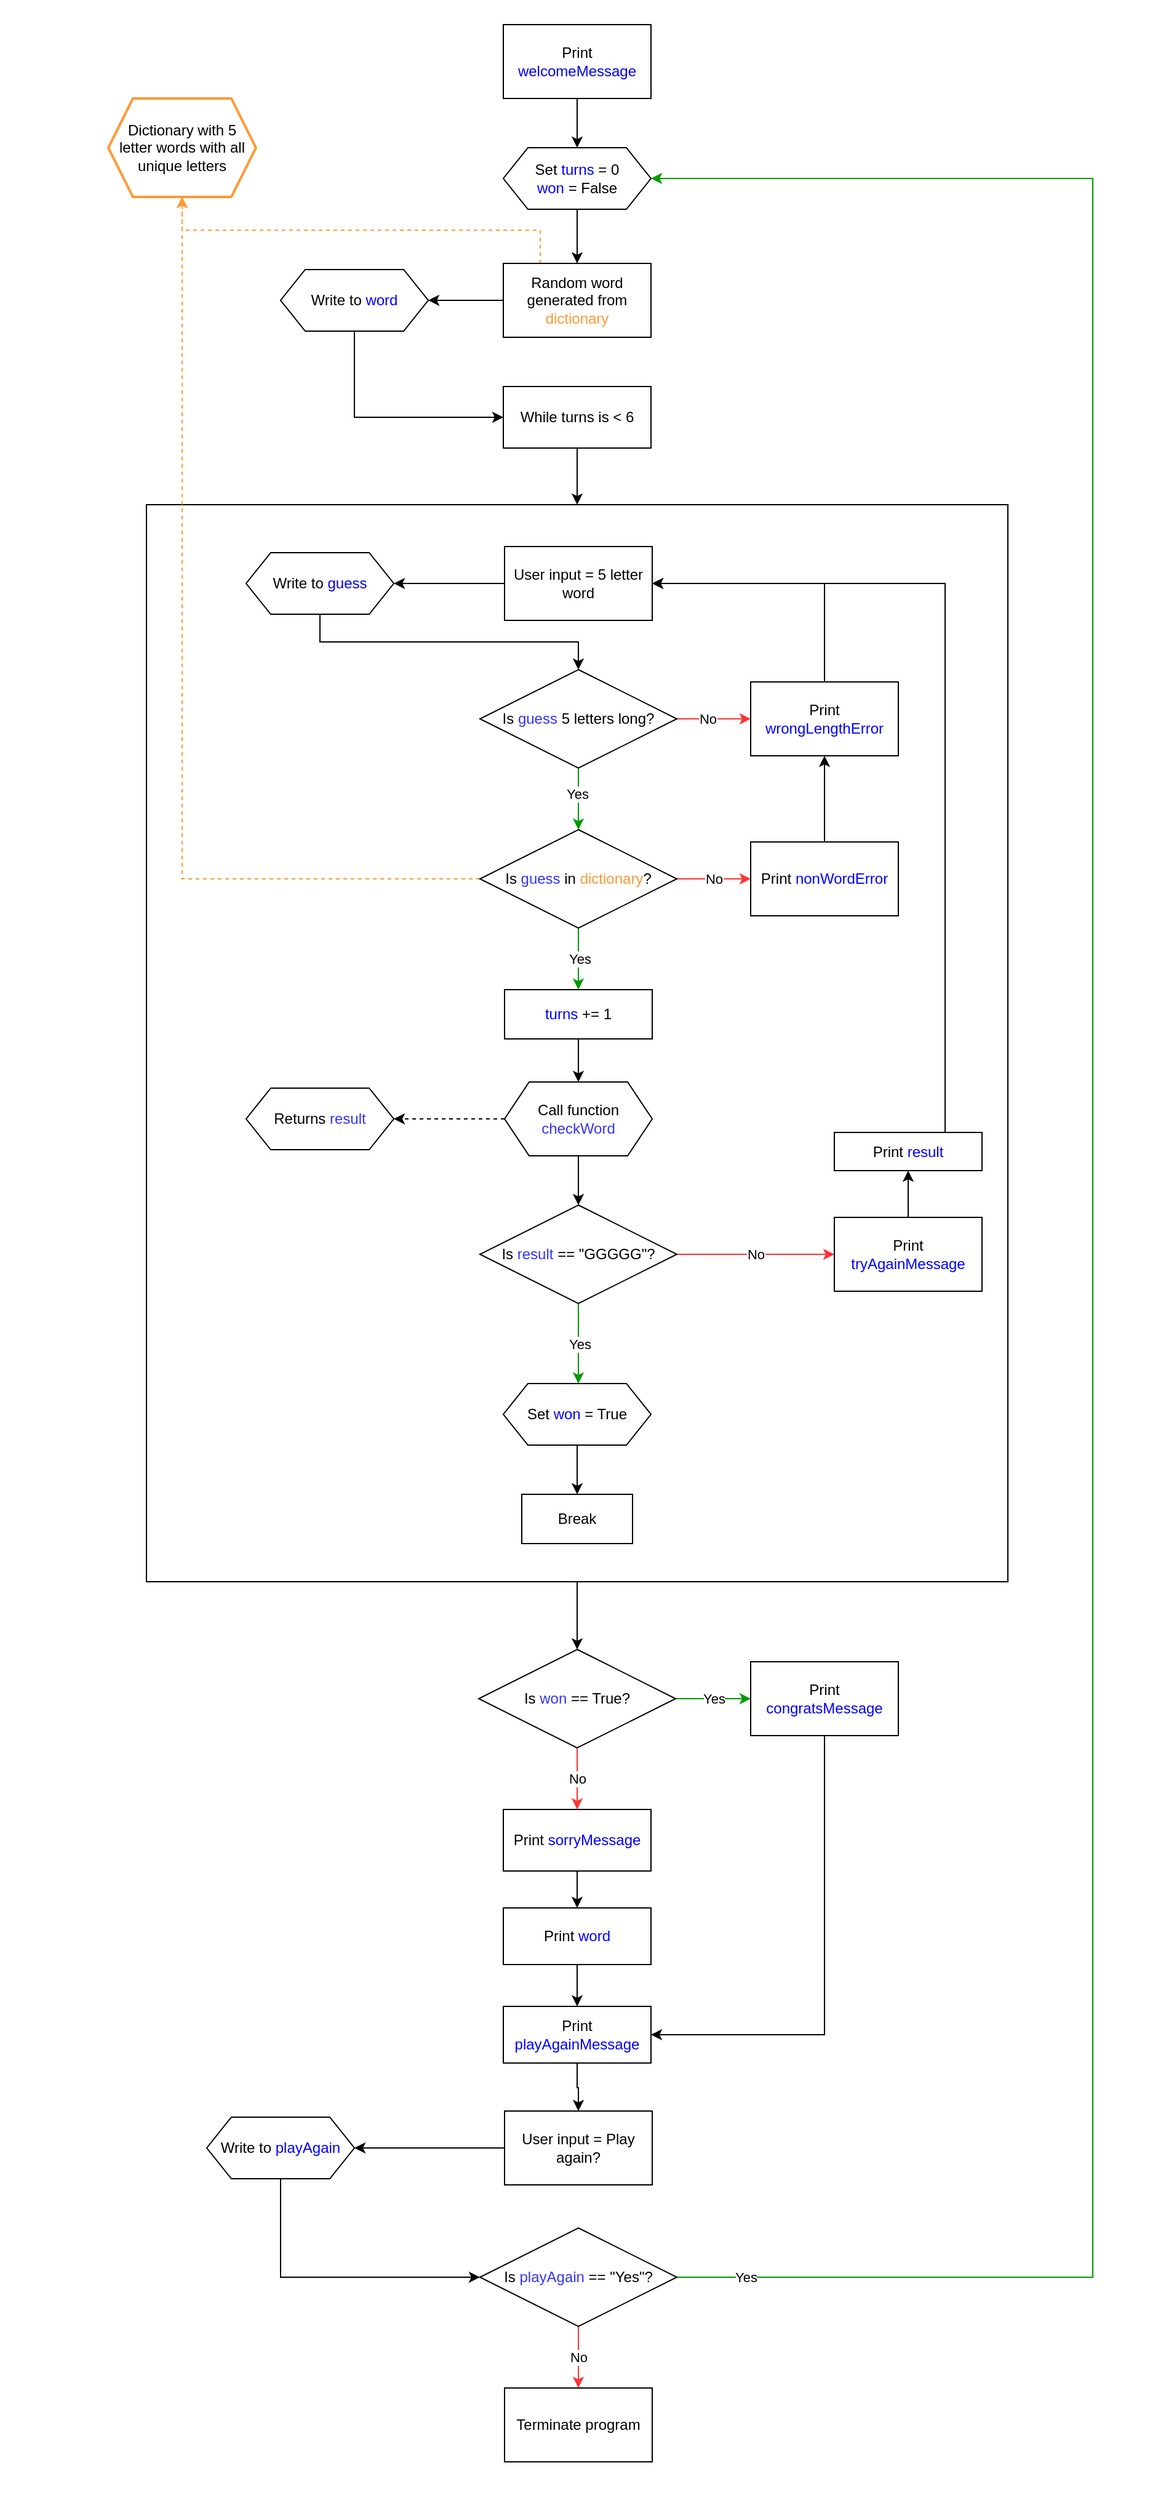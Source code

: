 <mxfile version="16.3.0" type="github" pages="2">
  <diagram id="C5RBs43oDa-KdzZeNtuy" name="Main">
    <mxGraphModel dx="1043" dy="633" grid="1" gridSize="10" guides="1" tooltips="1" connect="1" arrows="1" fold="1" page="1" pageScale="1" pageWidth="827" pageHeight="1169" background="none" math="0" shadow="0">
      <root>
        <mxCell id="WIyWlLk6GJQsqaUBKTNV-0" />
        <mxCell id="WIyWlLk6GJQsqaUBKTNV-1" parent="WIyWlLk6GJQsqaUBKTNV-0" />
        <mxCell id="ahTVrKY4OxH8Qbv4YgFF-9" value="" style="rounded=0;whiteSpace=wrap;html=1;fontColor=#FF9933;strokeColor=none;strokeWidth=2;fillColor=#FFFFFF;" vertex="1" parent="WIyWlLk6GJQsqaUBKTNV-1">
          <mxGeometry x="352" y="230" width="940" height="2030" as="geometry" />
        </mxCell>
        <mxCell id="ut85I6vfH1yPG01MacOs-11" style="edgeStyle=orthogonalEdgeStyle;rounded=0;orthogonalLoop=1;jettySize=auto;html=1;exitX=0.5;exitY=1;exitDx=0;exitDy=0;fontColor=#0000FF;strokeColor=#000000;strokeWidth=1;" edge="1" parent="WIyWlLk6GJQsqaUBKTNV-1" source="8LhsREWto3LgaLr0gxnb-7" target="ut85I6vfH1yPG01MacOs-9">
          <mxGeometry relative="1" as="geometry" />
        </mxCell>
        <mxCell id="8LhsREWto3LgaLr0gxnb-7" value="" style="rounded=0;whiteSpace=wrap;html=1;fontColor=#000000;fillColor=none;" vertex="1" parent="WIyWlLk6GJQsqaUBKTNV-1">
          <mxGeometry x="471" y="640" width="700" height="875" as="geometry" />
        </mxCell>
        <mxCell id="yczj4oIZVdHuoJl3fXfq-1" value="Dictionary with 5 letter words with all unique letters" style="shape=hexagon;perimeter=hexagonPerimeter2;whiteSpace=wrap;html=1;fixedSize=1;strokeColor=#FF9933;strokeWidth=2;" parent="WIyWlLk6GJQsqaUBKTNV-1" vertex="1">
          <mxGeometry x="440" y="310" width="120" height="80" as="geometry" />
        </mxCell>
        <mxCell id="ahTVrKY4OxH8Qbv4YgFF-2" value="" style="edgeStyle=orthogonalEdgeStyle;rounded=0;orthogonalLoop=1;jettySize=auto;html=1;fontColor=#000000;" edge="1" parent="WIyWlLk6GJQsqaUBKTNV-1" source="yczj4oIZVdHuoJl3fXfq-3" target="ahTVrKY4OxH8Qbv4YgFF-1">
          <mxGeometry relative="1" as="geometry" />
        </mxCell>
        <mxCell id="ut85I6vfH1yPG01MacOs-1" style="edgeStyle=orthogonalEdgeStyle;rounded=0;orthogonalLoop=1;jettySize=auto;html=1;exitX=0.25;exitY=0;exitDx=0;exitDy=0;fontColor=#000000;strokeColor=#FF9933;strokeWidth=1;dashed=1;" edge="1" parent="WIyWlLk6GJQsqaUBKTNV-1" source="yczj4oIZVdHuoJl3fXfq-3" target="yczj4oIZVdHuoJl3fXfq-1">
          <mxGeometry relative="1" as="geometry" />
        </mxCell>
        <mxCell id="yczj4oIZVdHuoJl3fXfq-3" value="Random word generated from &lt;font color=&quot;#ff9933&quot;&gt;dictionary&lt;/font&gt;" style="rounded=0;whiteSpace=wrap;html=1;" parent="WIyWlLk6GJQsqaUBKTNV-1" vertex="1">
          <mxGeometry x="761" y="444" width="120" height="60" as="geometry" />
        </mxCell>
        <mxCell id="yczj4oIZVdHuoJl3fXfq-18" value="" style="edgeStyle=orthogonalEdgeStyle;rounded=0;orthogonalLoop=1;jettySize=auto;html=1;fontColor=#000000;" parent="WIyWlLk6GJQsqaUBKTNV-1" source="yczj4oIZVdHuoJl3fXfq-9" target="yczj4oIZVdHuoJl3fXfq-10" edge="1">
          <mxGeometry relative="1" as="geometry" />
        </mxCell>
        <mxCell id="yczj4oIZVdHuoJl3fXfq-9" value="User input = 5 letter word" style="rounded=0;whiteSpace=wrap;html=1;" parent="WIyWlLk6GJQsqaUBKTNV-1" vertex="1">
          <mxGeometry x="762" y="674" width="120" height="60" as="geometry" />
        </mxCell>
        <mxCell id="_0Dwl0XSmngOTE23tJdI-12" style="edgeStyle=orthogonalEdgeStyle;rounded=0;orthogonalLoop=1;jettySize=auto;html=1;exitX=0.5;exitY=1;exitDx=0;exitDy=0;fontColor=#000000;" edge="1" parent="WIyWlLk6GJQsqaUBKTNV-1" source="yczj4oIZVdHuoJl3fXfq-10" target="yczj4oIZVdHuoJl3fXfq-15">
          <mxGeometry relative="1" as="geometry" />
        </mxCell>
        <mxCell id="yczj4oIZVdHuoJl3fXfq-10" value="Write to &lt;font color=&quot;#0000ff&quot;&gt;guess&lt;/font&gt;" style="shape=hexagon;perimeter=hexagonPerimeter2;whiteSpace=wrap;html=1;fixedSize=1;" parent="WIyWlLk6GJQsqaUBKTNV-1" vertex="1">
          <mxGeometry x="552" y="679" width="120" height="50" as="geometry" />
        </mxCell>
        <mxCell id="yczj4oIZVdHuoJl3fXfq-20" value="" style="edgeStyle=orthogonalEdgeStyle;rounded=0;orthogonalLoop=1;jettySize=auto;html=1;fontColor=#000000;strokeColor=#FF3333;" parent="WIyWlLk6GJQsqaUBKTNV-1" source="yczj4oIZVdHuoJl3fXfq-15" target="yczj4oIZVdHuoJl3fXfq-17" edge="1">
          <mxGeometry relative="1" as="geometry" />
        </mxCell>
        <mxCell id="yczj4oIZVdHuoJl3fXfq-21" value="No" style="edgeLabel;html=1;align=center;verticalAlign=middle;resizable=0;points=[];fontColor=#000000;" parent="yczj4oIZVdHuoJl3fXfq-20" vertex="1" connectable="0">
          <mxGeometry x="-0.168" relative="1" as="geometry">
            <mxPoint as="offset" />
          </mxGeometry>
        </mxCell>
        <mxCell id="yczj4oIZVdHuoJl3fXfq-26" value="" style="edgeStyle=orthogonalEdgeStyle;rounded=0;orthogonalLoop=1;jettySize=auto;html=1;fontColor=#000000;strokeColor=#009900;" parent="WIyWlLk6GJQsqaUBKTNV-1" source="yczj4oIZVdHuoJl3fXfq-15" edge="1">
          <mxGeometry relative="1" as="geometry">
            <mxPoint x="822" y="904" as="targetPoint" />
          </mxGeometry>
        </mxCell>
        <mxCell id="yczj4oIZVdHuoJl3fXfq-27" value="Yes" style="edgeLabel;html=1;align=center;verticalAlign=middle;resizable=0;points=[];fontColor=#000000;" parent="yczj4oIZVdHuoJl3fXfq-26" vertex="1" connectable="0">
          <mxGeometry x="-0.179" y="-1" relative="1" as="geometry">
            <mxPoint as="offset" />
          </mxGeometry>
        </mxCell>
        <mxCell id="yczj4oIZVdHuoJl3fXfq-15" value="&lt;font color=&quot;#000000&quot;&gt;Is &lt;/font&gt;&lt;font color=&quot;#3333ff&quot;&gt;guess&lt;/font&gt;&lt;font color=&quot;#000000&quot;&gt; 5 letters long?&lt;/font&gt;" style="rhombus;whiteSpace=wrap;html=1;fontColor=#0000FF;" parent="WIyWlLk6GJQsqaUBKTNV-1" vertex="1">
          <mxGeometry x="742" y="774" width="160" height="80" as="geometry" />
        </mxCell>
        <mxCell id="yczj4oIZVdHuoJl3fXfq-19" style="edgeStyle=orthogonalEdgeStyle;rounded=0;orthogonalLoop=1;jettySize=auto;html=1;exitX=0.5;exitY=0;exitDx=0;exitDy=0;entryX=1;entryY=0.5;entryDx=0;entryDy=0;fontColor=#000000;" parent="WIyWlLk6GJQsqaUBKTNV-1" source="yczj4oIZVdHuoJl3fXfq-17" target="yczj4oIZVdHuoJl3fXfq-9" edge="1">
          <mxGeometry relative="1" as="geometry" />
        </mxCell>
        <mxCell id="yczj4oIZVdHuoJl3fXfq-17" value="Print &lt;font color=&quot;#0000ff&quot;&gt;wrongLengthError&lt;/font&gt;" style="rounded=0;whiteSpace=wrap;html=1;fontColor=#000000;" parent="WIyWlLk6GJQsqaUBKTNV-1" vertex="1">
          <mxGeometry x="962" y="784" width="120" height="60" as="geometry" />
        </mxCell>
        <mxCell id="yczj4oIZVdHuoJl3fXfq-31" value="No" style="edgeStyle=orthogonalEdgeStyle;rounded=0;orthogonalLoop=1;jettySize=auto;html=1;fontColor=#000000;strokeColor=#FF3333;" parent="WIyWlLk6GJQsqaUBKTNV-1" source="yczj4oIZVdHuoJl3fXfq-28" target="yczj4oIZVdHuoJl3fXfq-30" edge="1">
          <mxGeometry relative="1" as="geometry" />
        </mxCell>
        <mxCell id="yczj4oIZVdHuoJl3fXfq-34" value="&lt;font color=&quot;#000000&quot;&gt;Yes&lt;/font&gt;" style="edgeStyle=orthogonalEdgeStyle;rounded=0;orthogonalLoop=1;jettySize=auto;html=1;fontColor=#0000FF;strokeColor=#009900;" parent="WIyWlLk6GJQsqaUBKTNV-1" source="yczj4oIZVdHuoJl3fXfq-28" edge="1">
          <mxGeometry relative="1" as="geometry">
            <mxPoint x="822" y="1034" as="targetPoint" />
          </mxGeometry>
        </mxCell>
        <mxCell id="ut85I6vfH1yPG01MacOs-3" style="edgeStyle=orthogonalEdgeStyle;rounded=0;orthogonalLoop=1;jettySize=auto;html=1;exitX=0;exitY=0.5;exitDx=0;exitDy=0;entryX=0.5;entryY=1;entryDx=0;entryDy=0;fontColor=#000000;strokeColor=#FF9933;strokeWidth=1;dashed=1;" edge="1" parent="WIyWlLk6GJQsqaUBKTNV-1" source="yczj4oIZVdHuoJl3fXfq-28" target="yczj4oIZVdHuoJl3fXfq-1">
          <mxGeometry relative="1" as="geometry" />
        </mxCell>
        <mxCell id="yczj4oIZVdHuoJl3fXfq-28" value="&lt;font color=&quot;#000000&quot;&gt;Is &lt;/font&gt;&lt;font color=&quot;#3333ff&quot;&gt;guess &lt;/font&gt;&lt;font color=&quot;#000000&quot;&gt;in &lt;/font&gt;&lt;font color=&quot;#ff9933&quot;&gt;dictionary&lt;/font&gt;&lt;font color=&quot;#000000&quot;&gt;?&lt;/font&gt;" style="rhombus;whiteSpace=wrap;html=1;fontColor=#0000FF;" parent="WIyWlLk6GJQsqaUBKTNV-1" vertex="1">
          <mxGeometry x="742" y="904" width="160" height="80" as="geometry" />
        </mxCell>
        <mxCell id="yczj4oIZVdHuoJl3fXfq-32" value="" style="edgeStyle=orthogonalEdgeStyle;rounded=0;orthogonalLoop=1;jettySize=auto;html=1;fontColor=#000000;" parent="WIyWlLk6GJQsqaUBKTNV-1" source="yczj4oIZVdHuoJl3fXfq-30" target="yczj4oIZVdHuoJl3fXfq-17" edge="1">
          <mxGeometry relative="1" as="geometry" />
        </mxCell>
        <mxCell id="yczj4oIZVdHuoJl3fXfq-30" value="Print &lt;font color=&quot;#0000ff&quot;&gt;nonWordError&lt;/font&gt;" style="rounded=0;whiteSpace=wrap;html=1;fontColor=#000000;" parent="WIyWlLk6GJQsqaUBKTNV-1" vertex="1">
          <mxGeometry x="962" y="914" width="120" height="60" as="geometry" />
        </mxCell>
        <mxCell id="r69fvP_BgQiZyjyY0gUg-0" value="" style="edgeStyle=orthogonalEdgeStyle;rounded=0;orthogonalLoop=1;jettySize=auto;html=1;fontColor=#000000;dashed=1;" parent="WIyWlLk6GJQsqaUBKTNV-1" source="_sMpOQv40MY_sZCRPnWe-2" target="_sMpOQv40MY_sZCRPnWe-3" edge="1">
          <mxGeometry relative="1" as="geometry" />
        </mxCell>
        <mxCell id="vM7ZjPHCZNtb4QIX23tZ-1" value="" style="edgeStyle=orthogonalEdgeStyle;rounded=0;orthogonalLoop=1;jettySize=auto;html=1;fontColor=#0000FF;" parent="WIyWlLk6GJQsqaUBKTNV-1" source="_sMpOQv40MY_sZCRPnWe-2" target="vM7ZjPHCZNtb4QIX23tZ-0" edge="1">
          <mxGeometry relative="1" as="geometry" />
        </mxCell>
        <mxCell id="_sMpOQv40MY_sZCRPnWe-2" value="Call function &lt;font color=&quot;#3333ff&quot;&gt;checkWord&lt;/font&gt;" style="shape=hexagon;perimeter=hexagonPerimeter2;whiteSpace=wrap;html=1;fixedSize=1;fontColor=#000000;" parent="WIyWlLk6GJQsqaUBKTNV-1" vertex="1">
          <mxGeometry x="762" y="1109" width="120" height="60" as="geometry" />
        </mxCell>
        <mxCell id="_sMpOQv40MY_sZCRPnWe-3" value="&lt;font color=&quot;#000000&quot;&gt;Returns &lt;/font&gt;result" style="shape=hexagon;perimeter=hexagonPerimeter2;whiteSpace=wrap;html=1;fixedSize=1;fontColor=#3333FF;" parent="WIyWlLk6GJQsqaUBKTNV-1" vertex="1">
          <mxGeometry x="552" y="1114" width="120" height="50" as="geometry" />
        </mxCell>
        <mxCell id="_0Dwl0XSmngOTE23tJdI-7" value="Yes" style="edgeStyle=orthogonalEdgeStyle;rounded=0;orthogonalLoop=1;jettySize=auto;html=1;fontColor=#000000;strokeColor=#009900;" edge="1" parent="WIyWlLk6GJQsqaUBKTNV-1" source="vM7ZjPHCZNtb4QIX23tZ-0">
          <mxGeometry relative="1" as="geometry">
            <mxPoint x="822" y="1354" as="targetPoint" />
          </mxGeometry>
        </mxCell>
        <mxCell id="ut85I6vfH1yPG01MacOs-27" value="No" style="edgeStyle=orthogonalEdgeStyle;rounded=0;orthogonalLoop=1;jettySize=auto;html=1;exitX=1;exitY=0.5;exitDx=0;exitDy=0;fontColor=#000000;strokeColor=#FF3333;strokeWidth=1;entryX=0;entryY=0.5;entryDx=0;entryDy=0;" edge="1" parent="WIyWlLk6GJQsqaUBKTNV-1" source="vM7ZjPHCZNtb4QIX23tZ-0" target="ut85I6vfH1yPG01MacOs-5">
          <mxGeometry relative="1" as="geometry">
            <mxPoint x="1030" y="1249" as="targetPoint" />
          </mxGeometry>
        </mxCell>
        <mxCell id="vM7ZjPHCZNtb4QIX23tZ-0" value="&lt;font color=&quot;#000000&quot;&gt;Is &lt;/font&gt;&lt;font color=&quot;#3333ff&quot;&gt;result&lt;/font&gt;&lt;font color=&quot;#000000&quot;&gt;&amp;nbsp;== &quot;GGGGG&quot;?&lt;/font&gt;" style="rhombus;whiteSpace=wrap;html=1;fontColor=#0000FF;" parent="WIyWlLk6GJQsqaUBKTNV-1" vertex="1">
          <mxGeometry x="742" y="1209" width="160" height="80" as="geometry" />
        </mxCell>
        <mxCell id="8LhsREWto3LgaLr0gxnb-9" value="" style="edgeStyle=orthogonalEdgeStyle;rounded=0;orthogonalLoop=1;jettySize=auto;html=1;fontColor=#000000;" edge="1" parent="WIyWlLk6GJQsqaUBKTNV-1" source="3kWYzA4OK-YCjC7SxeL--0" target="yczj4oIZVdHuoJl3fXfq-3">
          <mxGeometry relative="1" as="geometry" />
        </mxCell>
        <mxCell id="3kWYzA4OK-YCjC7SxeL--0" value="Set &lt;font color=&quot;#0000ff&quot;&gt;turns &lt;/font&gt;= 0&lt;br&gt;&lt;span style=&quot;color: rgb(0 , 0 , 255)&quot;&gt;won&amp;nbsp;&lt;/span&gt;= False" style="shape=hexagon;perimeter=hexagonPerimeter2;whiteSpace=wrap;html=1;fixedSize=1;" vertex="1" parent="WIyWlLk6GJQsqaUBKTNV-1">
          <mxGeometry x="761" y="350" width="120" height="50" as="geometry" />
        </mxCell>
        <mxCell id="_0Dwl0XSmngOTE23tJdI-3" style="edgeStyle=orthogonalEdgeStyle;rounded=0;orthogonalLoop=1;jettySize=auto;html=1;exitX=0.5;exitY=1;exitDx=0;exitDy=0;entryX=0.5;entryY=0;entryDx=0;entryDy=0;fontColor=#000000;" edge="1" parent="WIyWlLk6GJQsqaUBKTNV-1" source="_0Dwl0XSmngOTE23tJdI-2" target="_sMpOQv40MY_sZCRPnWe-2">
          <mxGeometry relative="1" as="geometry" />
        </mxCell>
        <mxCell id="_0Dwl0XSmngOTE23tJdI-2" value="turns &lt;font color=&quot;#000000&quot;&gt;+= 1&lt;/font&gt;" style="rounded=0;whiteSpace=wrap;html=1;fontColor=#0000FF;" vertex="1" parent="WIyWlLk6GJQsqaUBKTNV-1">
          <mxGeometry x="762" y="1034" width="120" height="40" as="geometry" />
        </mxCell>
        <mxCell id="ahTVrKY4OxH8Qbv4YgFF-6" value="" style="edgeStyle=orthogonalEdgeStyle;rounded=0;orthogonalLoop=1;jettySize=auto;html=1;fontColor=#000000;" edge="1" parent="WIyWlLk6GJQsqaUBKTNV-1" source="_0Dwl0XSmngOTE23tJdI-4" target="_0Dwl0XSmngOTE23tJdI-5">
          <mxGeometry relative="1" as="geometry" />
        </mxCell>
        <mxCell id="_0Dwl0XSmngOTE23tJdI-4" value="&lt;font color=&quot;#000000&quot;&gt;User input = Play again?&lt;/font&gt;" style="rounded=0;whiteSpace=wrap;html=1;fontColor=#0000FF;" vertex="1" parent="WIyWlLk6GJQsqaUBKTNV-1">
          <mxGeometry x="762" y="1945" width="120" height="60" as="geometry" />
        </mxCell>
        <mxCell id="_0Dwl0XSmngOTE23tJdI-15" style="edgeStyle=orthogonalEdgeStyle;rounded=0;orthogonalLoop=1;jettySize=auto;html=1;exitX=0.5;exitY=1;exitDx=0;exitDy=0;entryX=0;entryY=0.5;entryDx=0;entryDy=0;fontColor=#000000;" edge="1" parent="WIyWlLk6GJQsqaUBKTNV-1" source="_0Dwl0XSmngOTE23tJdI-5" target="_0Dwl0XSmngOTE23tJdI-8">
          <mxGeometry relative="1" as="geometry" />
        </mxCell>
        <mxCell id="_0Dwl0XSmngOTE23tJdI-5" value="Write to &lt;font color=&quot;#0000ff&quot;&gt;playAgain&lt;/font&gt;" style="shape=hexagon;perimeter=hexagonPerimeter2;whiteSpace=wrap;html=1;fixedSize=1;" vertex="1" parent="WIyWlLk6GJQsqaUBKTNV-1">
          <mxGeometry x="520" y="1950" width="120" height="50" as="geometry" />
        </mxCell>
        <mxCell id="_0Dwl0XSmngOTE23tJdI-14" value="No" style="edgeStyle=orthogonalEdgeStyle;rounded=0;orthogonalLoop=1;jettySize=auto;html=1;fontColor=#000000;strokeColor=#FF3333;" edge="1" parent="WIyWlLk6GJQsqaUBKTNV-1" source="_0Dwl0XSmngOTE23tJdI-8" target="_0Dwl0XSmngOTE23tJdI-11">
          <mxGeometry relative="1" as="geometry" />
        </mxCell>
        <mxCell id="ahTVrKY4OxH8Qbv4YgFF-7" value="Yes" style="edgeStyle=orthogonalEdgeStyle;rounded=0;orthogonalLoop=1;jettySize=auto;html=1;exitX=1;exitY=0.5;exitDx=0;exitDy=0;fontColor=#000000;entryX=1;entryY=0.5;entryDx=0;entryDy=0;strokeColor=#009900;" edge="1" parent="WIyWlLk6GJQsqaUBKTNV-1" source="_0Dwl0XSmngOTE23tJdI-8" target="3kWYzA4OK-YCjC7SxeL--0">
          <mxGeometry x="-0.954" relative="1" as="geometry">
            <mxPoint x="1932.222" y="434" as="targetPoint" />
            <Array as="points">
              <mxPoint x="1240" y="2080" />
              <mxPoint x="1240" y="375" />
            </Array>
            <mxPoint x="1" as="offset" />
          </mxGeometry>
        </mxCell>
        <mxCell id="_0Dwl0XSmngOTE23tJdI-8" value="&lt;font color=&quot;#000000&quot;&gt;Is &lt;/font&gt;&lt;font color=&quot;#3333ff&quot;&gt;playAgain&amp;nbsp;&lt;/font&gt;&lt;font color=&quot;#000000&quot;&gt;== &quot;Yes&quot;?&lt;/font&gt;" style="rhombus;whiteSpace=wrap;html=1;fontColor=#0000FF;" vertex="1" parent="WIyWlLk6GJQsqaUBKTNV-1">
          <mxGeometry x="742" y="2040" width="160" height="80" as="geometry" />
        </mxCell>
        <mxCell id="_0Dwl0XSmngOTE23tJdI-11" value="Terminate program" style="rounded=0;whiteSpace=wrap;html=1;fontColor=#000000;" vertex="1" parent="WIyWlLk6GJQsqaUBKTNV-1">
          <mxGeometry x="762" y="2170" width="120" height="60" as="geometry" />
        </mxCell>
        <mxCell id="8LhsREWto3LgaLr0gxnb-13" style="edgeStyle=orthogonalEdgeStyle;rounded=0;orthogonalLoop=1;jettySize=auto;html=1;exitX=0.5;exitY=1;exitDx=0;exitDy=0;entryX=0.5;entryY=0;entryDx=0;entryDy=0;fontColor=#000000;" edge="1" parent="WIyWlLk6GJQsqaUBKTNV-1" source="8LhsREWto3LgaLr0gxnb-0" target="8LhsREWto3LgaLr0gxnb-7">
          <mxGeometry relative="1" as="geometry" />
        </mxCell>
        <mxCell id="8LhsREWto3LgaLr0gxnb-0" value="&lt;font color=&quot;#000000&quot;&gt;While turns is &amp;lt; 6&lt;/font&gt;" style="rounded=0;whiteSpace=wrap;html=1;fontColor=#0000FF;fillColor=none;" vertex="1" parent="WIyWlLk6GJQsqaUBKTNV-1">
          <mxGeometry x="761" y="544" width="120" height="50" as="geometry" />
        </mxCell>
        <mxCell id="8LhsREWto3LgaLr0gxnb-6" value="" style="edgeStyle=orthogonalEdgeStyle;rounded=0;orthogonalLoop=1;jettySize=auto;html=1;fontColor=#000000;" edge="1" parent="WIyWlLk6GJQsqaUBKTNV-1" source="8LhsREWto3LgaLr0gxnb-4" target="8LhsREWto3LgaLr0gxnb-5">
          <mxGeometry relative="1" as="geometry" />
        </mxCell>
        <mxCell id="8LhsREWto3LgaLr0gxnb-4" value="Set &lt;font color=&quot;#0000ff&quot;&gt;won &lt;/font&gt;= True" style="shape=hexagon;perimeter=hexagonPerimeter2;whiteSpace=wrap;html=1;fixedSize=1;fontColor=#000000;fillColor=none;" vertex="1" parent="WIyWlLk6GJQsqaUBKTNV-1">
          <mxGeometry x="761" y="1354" width="120" height="50" as="geometry" />
        </mxCell>
        <mxCell id="8LhsREWto3LgaLr0gxnb-5" value="&lt;font color=&quot;#000000&quot;&gt;Break&lt;/font&gt;" style="rounded=0;whiteSpace=wrap;html=1;fontColor=#0000FF;fillColor=none;" vertex="1" parent="WIyWlLk6GJQsqaUBKTNV-1">
          <mxGeometry x="776" y="1444" width="90" height="40" as="geometry" />
        </mxCell>
        <mxCell id="ahTVrKY4OxH8Qbv4YgFF-3" style="edgeStyle=orthogonalEdgeStyle;rounded=0;orthogonalLoop=1;jettySize=auto;html=1;exitX=0.5;exitY=1;exitDx=0;exitDy=0;entryX=0;entryY=0.5;entryDx=0;entryDy=0;fontColor=#000000;" edge="1" parent="WIyWlLk6GJQsqaUBKTNV-1" source="ahTVrKY4OxH8Qbv4YgFF-1" target="8LhsREWto3LgaLr0gxnb-0">
          <mxGeometry relative="1" as="geometry" />
        </mxCell>
        <mxCell id="ahTVrKY4OxH8Qbv4YgFF-1" value="Write to &lt;font color=&quot;#0000ff&quot;&gt;word&lt;/font&gt;" style="shape=hexagon;perimeter=hexagonPerimeter2;whiteSpace=wrap;html=1;fixedSize=1;" vertex="1" parent="WIyWlLk6GJQsqaUBKTNV-1">
          <mxGeometry x="580" y="449" width="120" height="50" as="geometry" />
        </mxCell>
        <mxCell id="ut85I6vfH1yPG01MacOs-2" value="" style="edgeStyle=orthogonalEdgeStyle;rounded=0;orthogonalLoop=1;jettySize=auto;html=1;fontColor=#000000;strokeColor=#000000;strokeWidth=1;" edge="1" parent="WIyWlLk6GJQsqaUBKTNV-1" source="ut85I6vfH1yPG01MacOs-0" target="3kWYzA4OK-YCjC7SxeL--0">
          <mxGeometry relative="1" as="geometry" />
        </mxCell>
        <mxCell id="ut85I6vfH1yPG01MacOs-0" value="&lt;font color=&quot;#000000&quot;&gt;Print &lt;/font&gt;&lt;font color=&quot;#0000ff&quot;&gt;welcomeMessage&lt;/font&gt;" style="rounded=0;whiteSpace=wrap;html=1;fontColor=#FF9933;strokeColor=#000000;strokeWidth=1;fillColor=#FFFFFF;" vertex="1" parent="WIyWlLk6GJQsqaUBKTNV-1">
          <mxGeometry x="761" y="250" width="120" height="60" as="geometry" />
        </mxCell>
        <mxCell id="ut85I6vfH1yPG01MacOs-8" style="edgeStyle=orthogonalEdgeStyle;rounded=0;orthogonalLoop=1;jettySize=auto;html=1;exitX=0.75;exitY=0;exitDx=0;exitDy=0;entryX=1;entryY=0.5;entryDx=0;entryDy=0;fontColor=#000000;strokeColor=default;strokeWidth=1;startArrow=none;" edge="1" parent="WIyWlLk6GJQsqaUBKTNV-1" source="ut85I6vfH1yPG01MacOs-29" target="yczj4oIZVdHuoJl3fXfq-9">
          <mxGeometry relative="1" as="geometry" />
        </mxCell>
        <mxCell id="ut85I6vfH1yPG01MacOs-31" value="" style="edgeStyle=orthogonalEdgeStyle;rounded=0;orthogonalLoop=1;jettySize=auto;html=1;fontColor=#000000;strokeColor=#000000;strokeWidth=1;" edge="1" parent="WIyWlLk6GJQsqaUBKTNV-1" source="ut85I6vfH1yPG01MacOs-5" target="ut85I6vfH1yPG01MacOs-29">
          <mxGeometry relative="1" as="geometry" />
        </mxCell>
        <mxCell id="ut85I6vfH1yPG01MacOs-5" value="&lt;font color=&quot;#000000&quot;&gt;Print &lt;/font&gt;tryAgainMessage" style="rounded=0;whiteSpace=wrap;html=1;fontColor=#0000FF;strokeColor=#000000;strokeWidth=1;fillColor=#FFFFFF;" vertex="1" parent="WIyWlLk6GJQsqaUBKTNV-1">
          <mxGeometry x="1030" y="1219" width="120" height="60" as="geometry" />
        </mxCell>
        <mxCell id="ut85I6vfH1yPG01MacOs-13" value="&lt;font color=&quot;#000000&quot;&gt;Yes&lt;/font&gt;" style="edgeStyle=orthogonalEdgeStyle;rounded=0;orthogonalLoop=1;jettySize=auto;html=1;fontColor=#0000FF;strokeColor=#009900;strokeWidth=1;" edge="1" parent="WIyWlLk6GJQsqaUBKTNV-1" source="ut85I6vfH1yPG01MacOs-9" target="ut85I6vfH1yPG01MacOs-12">
          <mxGeometry relative="1" as="geometry" />
        </mxCell>
        <mxCell id="ut85I6vfH1yPG01MacOs-17" value="&lt;font color=&quot;#000000&quot;&gt;No&lt;/font&gt;" style="edgeStyle=orthogonalEdgeStyle;rounded=0;orthogonalLoop=1;jettySize=auto;html=1;exitX=0.5;exitY=1;exitDx=0;exitDy=0;fontColor=#0000FF;strokeColor=#FF3333;strokeWidth=1;" edge="1" parent="WIyWlLk6GJQsqaUBKTNV-1" source="ut85I6vfH1yPG01MacOs-9" target="ut85I6vfH1yPG01MacOs-14">
          <mxGeometry relative="1" as="geometry" />
        </mxCell>
        <mxCell id="ut85I6vfH1yPG01MacOs-9" value="&lt;font color=&quot;#000000&quot;&gt;Is &lt;/font&gt;&lt;font color=&quot;#3333ff&quot;&gt;won &lt;/font&gt;&lt;font color=&quot;#000000&quot;&gt;== True?&lt;/font&gt;" style="rhombus;whiteSpace=wrap;html=1;fontColor=#0000FF;" vertex="1" parent="WIyWlLk6GJQsqaUBKTNV-1">
          <mxGeometry x="741" y="1570" width="160" height="80" as="geometry" />
        </mxCell>
        <mxCell id="ut85I6vfH1yPG01MacOs-21" style="edgeStyle=orthogonalEdgeStyle;rounded=0;orthogonalLoop=1;jettySize=auto;html=1;exitX=0.5;exitY=1;exitDx=0;exitDy=0;entryX=1;entryY=0.5;entryDx=0;entryDy=0;fontColor=#000000;strokeColor=#000000;strokeWidth=1;" edge="1" parent="WIyWlLk6GJQsqaUBKTNV-1" source="ut85I6vfH1yPG01MacOs-12" target="ut85I6vfH1yPG01MacOs-19">
          <mxGeometry relative="1" as="geometry" />
        </mxCell>
        <mxCell id="ut85I6vfH1yPG01MacOs-12" value="&lt;font color=&quot;#000000&quot;&gt;Print &lt;/font&gt;congratsMessage" style="rounded=0;whiteSpace=wrap;html=1;fontColor=#0000FF;strokeColor=#000000;strokeWidth=1;fillColor=#FFFFFF;" vertex="1" parent="WIyWlLk6GJQsqaUBKTNV-1">
          <mxGeometry x="962" y="1580" width="120" height="60" as="geometry" />
        </mxCell>
        <mxCell id="ut85I6vfH1yPG01MacOs-18" style="edgeStyle=orthogonalEdgeStyle;rounded=0;orthogonalLoop=1;jettySize=auto;html=1;exitX=0.5;exitY=1;exitDx=0;exitDy=0;fontColor=#0000FF;strokeColor=#000000;strokeWidth=1;" edge="1" parent="WIyWlLk6GJQsqaUBKTNV-1" source="ut85I6vfH1yPG01MacOs-14" target="ut85I6vfH1yPG01MacOs-15">
          <mxGeometry relative="1" as="geometry" />
        </mxCell>
        <mxCell id="ut85I6vfH1yPG01MacOs-14" value="&lt;font color=&quot;#000000&quot;&gt;Print &lt;/font&gt;sorryMessage" style="rounded=0;whiteSpace=wrap;html=1;fontColor=#0000FF;strokeColor=#000000;strokeWidth=1;fillColor=#FFFFFF;" vertex="1" parent="WIyWlLk6GJQsqaUBKTNV-1">
          <mxGeometry x="761" y="1700" width="120" height="50" as="geometry" />
        </mxCell>
        <mxCell id="ut85I6vfH1yPG01MacOs-20" value="" style="edgeStyle=orthogonalEdgeStyle;rounded=0;orthogonalLoop=1;jettySize=auto;html=1;fontColor=#000000;strokeColor=#000000;strokeWidth=1;" edge="1" parent="WIyWlLk6GJQsqaUBKTNV-1" source="ut85I6vfH1yPG01MacOs-15" target="ut85I6vfH1yPG01MacOs-19">
          <mxGeometry relative="1" as="geometry" />
        </mxCell>
        <mxCell id="ut85I6vfH1yPG01MacOs-15" value="&lt;font color=&quot;#000000&quot;&gt;Print &lt;/font&gt;word" style="rounded=0;whiteSpace=wrap;html=1;fontColor=#0000FF;strokeColor=#000000;strokeWidth=1;fillColor=#FFFFFF;" vertex="1" parent="WIyWlLk6GJQsqaUBKTNV-1">
          <mxGeometry x="761" y="1780" width="120" height="46" as="geometry" />
        </mxCell>
        <mxCell id="ut85I6vfH1yPG01MacOs-23" style="edgeStyle=orthogonalEdgeStyle;rounded=0;orthogonalLoop=1;jettySize=auto;html=1;exitX=0.5;exitY=1;exitDx=0;exitDy=0;fontColor=#000000;strokeColor=#000000;strokeWidth=1;" edge="1" parent="WIyWlLk6GJQsqaUBKTNV-1" source="ut85I6vfH1yPG01MacOs-19" target="_0Dwl0XSmngOTE23tJdI-4">
          <mxGeometry relative="1" as="geometry" />
        </mxCell>
        <mxCell id="ut85I6vfH1yPG01MacOs-19" value="&lt;font color=&quot;#000000&quot;&gt;Print &lt;/font&gt;playAgainMessage" style="rounded=0;whiteSpace=wrap;html=1;fontColor=#0000FF;strokeColor=#000000;strokeWidth=1;fillColor=#FFFFFF;" vertex="1" parent="WIyWlLk6GJQsqaUBKTNV-1">
          <mxGeometry x="761" y="1860" width="120" height="46" as="geometry" />
        </mxCell>
        <mxCell id="ut85I6vfH1yPG01MacOs-29" value="&lt;font color=&quot;#000000&quot;&gt;Print &lt;/font&gt;result" style="rounded=0;whiteSpace=wrap;html=1;fontColor=#0000FF;strokeColor=#000000;strokeWidth=1;fillColor=#FFFFFF;" vertex="1" parent="WIyWlLk6GJQsqaUBKTNV-1">
          <mxGeometry x="1030" y="1150" width="120" height="31" as="geometry" />
        </mxCell>
      </root>
    </mxGraphModel>
  </diagram>
  <diagram id="qFhlYbCngjARJZZOwYcz" name="checkWord">
    <mxGraphModel dx="869" dy="528" grid="1" gridSize="10" guides="1" tooltips="1" connect="1" arrows="1" fold="1" page="1" pageScale="1" pageWidth="850" pageHeight="1100" math="0" shadow="0">
      <root>
        <mxCell id="jmRNwSgweu1uni4Kwibr-0" />
        <mxCell id="jmRNwSgweu1uni4Kwibr-1" parent="jmRNwSgweu1uni4Kwibr-0" />
        <mxCell id="NfNyxkCwkAB_QNFQKvs7-0" value="" style="rounded=0;whiteSpace=wrap;html=1;fontColor=#FF9933;strokeColor=none;strokeWidth=2;fillColor=#FFFFFF;" vertex="1" parent="jmRNwSgweu1uni4Kwibr-1">
          <mxGeometry x="113" y="20" width="658" height="820" as="geometry" />
        </mxCell>
        <mxCell id="c6vgpfZv6U2L_3fP67-e-22" value="" style="group;fillColor=none;" parent="jmRNwSgweu1uni4Kwibr-1" vertex="1" connectable="0">
          <mxGeometry x="162" y="230" width="560" height="450" as="geometry" />
        </mxCell>
        <mxCell id="c6vgpfZv6U2L_3fP67-e-20" value="" style="rounded=0;whiteSpace=wrap;html=1;fontColor=#000000;fillColor=none;" parent="c6vgpfZv6U2L_3fP67-e-22" vertex="1">
          <mxGeometry width="560" height="450" as="geometry" />
        </mxCell>
        <mxCell id="c6vgpfZv6U2L_3fP67-e-0" value="Is letter[index] in &lt;br&gt;&lt;font color=&quot;#0000ff&quot;&gt;masterWord&lt;/font&gt;?" style="rhombus;whiteSpace=wrap;html=1;fontColor=#000000;" parent="c6vgpfZv6U2L_3fP67-e-22" vertex="1">
          <mxGeometry x="35" y="116" width="140" height="80" as="geometry" />
        </mxCell>
        <mxCell id="c6vgpfZv6U2L_3fP67-e-2" value="&lt;span style=&quot;color: rgb(51 , 51 , 255)&quot;&gt;guessResult&amp;nbsp;&lt;/span&gt;+= &quot;R&quot;" style="rounded=0;whiteSpace=wrap;html=1;fontColor=#000000;" parent="c6vgpfZv6U2L_3fP67-e-22" vertex="1">
          <mxGeometry x="240" y="126" width="120" height="60" as="geometry" />
        </mxCell>
        <mxCell id="c6vgpfZv6U2L_3fP67-e-8" value="No" style="edgeStyle=orthogonalEdgeStyle;rounded=0;orthogonalLoop=1;jettySize=auto;html=1;fontColor=#000000;strokeColor=#FF3333;" parent="c6vgpfZv6U2L_3fP67-e-22" source="c6vgpfZv6U2L_3fP67-e-0" target="c6vgpfZv6U2L_3fP67-e-2" edge="1">
          <mxGeometry relative="1" as="geometry" />
        </mxCell>
        <mxCell id="c6vgpfZv6U2L_3fP67-e-3" value="Does&amp;nbsp;&lt;font color=&quot;#0000ff&quot;&gt;index&lt;/font&gt;==&amp;nbsp;&lt;br&gt;&amp;nbsp;&lt;span style=&quot;color: rgb(0 , 0 , 255)&quot;&gt;masterWord&lt;/span&gt;.find(letter)?" style="rhombus;whiteSpace=wrap;html=1;fontColor=#000000;" parent="c6vgpfZv6U2L_3fP67-e-22" vertex="1">
          <mxGeometry x="20" y="256" width="170" height="94" as="geometry" />
        </mxCell>
        <mxCell id="c6vgpfZv6U2L_3fP67-e-4" value="&lt;font color=&quot;#000000&quot;&gt;Yes&lt;/font&gt;" style="edgeStyle=orthogonalEdgeStyle;rounded=0;orthogonalLoop=1;jettySize=auto;html=1;fontColor=#0000FF;strokeColor=#009900;" parent="c6vgpfZv6U2L_3fP67-e-22" source="c6vgpfZv6U2L_3fP67-e-0" target="c6vgpfZv6U2L_3fP67-e-3" edge="1">
          <mxGeometry relative="1" as="geometry">
            <mxPoint as="offset" />
          </mxGeometry>
        </mxCell>
        <mxCell id="c6vgpfZv6U2L_3fP67-e-5" value="&lt;span style=&quot;color: rgb(51 , 51 , 255)&quot;&gt;guessResult&amp;nbsp;&lt;/span&gt;+= &quot;Y&quot;" style="rounded=0;whiteSpace=wrap;html=1;fontColor=#000000;" parent="c6vgpfZv6U2L_3fP67-e-22" vertex="1">
          <mxGeometry x="240" y="273" width="120" height="60" as="geometry" />
        </mxCell>
        <mxCell id="c6vgpfZv6U2L_3fP67-e-9" value="No" style="edgeStyle=orthogonalEdgeStyle;rounded=0;orthogonalLoop=1;jettySize=auto;html=1;fontColor=#000000;strokeColor=#FF3333;" parent="c6vgpfZv6U2L_3fP67-e-22" source="c6vgpfZv6U2L_3fP67-e-3" target="c6vgpfZv6U2L_3fP67-e-5" edge="1">
          <mxGeometry relative="1" as="geometry" />
        </mxCell>
        <mxCell id="c6vgpfZv6U2L_3fP67-e-6" value="&lt;span style=&quot;color: rgb(51 , 51 , 255)&quot;&gt;guessResult&amp;nbsp;&lt;/span&gt;+= &quot;G&quot;" style="rounded=0;whiteSpace=wrap;html=1;fontColor=#000000;" parent="c6vgpfZv6U2L_3fP67-e-22" vertex="1">
          <mxGeometry x="240" y="366" width="120" height="60" as="geometry" />
        </mxCell>
        <mxCell id="c6vgpfZv6U2L_3fP67-e-10" value="Yes" style="edgeStyle=orthogonalEdgeStyle;rounded=0;orthogonalLoop=1;jettySize=auto;html=1;exitX=0.5;exitY=1;exitDx=0;exitDy=0;entryX=0;entryY=0.5;entryDx=0;entryDy=0;fontColor=#000000;strokeColor=#009900;" parent="c6vgpfZv6U2L_3fP67-e-22" source="c6vgpfZv6U2L_3fP67-e-3" target="c6vgpfZv6U2L_3fP67-e-6" edge="1">
          <mxGeometry x="0.647" relative="1" as="geometry">
            <mxPoint as="offset" />
          </mxGeometry>
        </mxCell>
        <mxCell id="c6vgpfZv6U2L_3fP67-e-17" style="edgeStyle=orthogonalEdgeStyle;rounded=0;orthogonalLoop=1;jettySize=auto;html=1;exitX=0.5;exitY=0;exitDx=0;exitDy=0;entryX=0.5;entryY=0;entryDx=0;entryDy=0;fontColor=#0000FF;" parent="c6vgpfZv6U2L_3fP67-e-22" source="c6vgpfZv6U2L_3fP67-e-14" target="c6vgpfZv6U2L_3fP67-e-0" edge="1">
          <mxGeometry relative="1" as="geometry" />
        </mxCell>
        <mxCell id="c6vgpfZv6U2L_3fP67-e-14" value="&lt;font color=&quot;#0000ff&quot;&gt;index &lt;/font&gt;+= 1" style="rounded=0;whiteSpace=wrap;html=1;fontColor=#000000;" parent="c6vgpfZv6U2L_3fP67-e-22" vertex="1">
          <mxGeometry x="400" y="46" width="120" height="60" as="geometry" />
        </mxCell>
        <mxCell id="c6vgpfZv6U2L_3fP67-e-16" value="" style="edgeStyle=orthogonalEdgeStyle;rounded=0;orthogonalLoop=1;jettySize=auto;html=1;fontColor=#000000;" parent="c6vgpfZv6U2L_3fP67-e-22" source="c6vgpfZv6U2L_3fP67-e-2" target="c6vgpfZv6U2L_3fP67-e-14" edge="1">
          <mxGeometry relative="1" as="geometry" />
        </mxCell>
        <mxCell id="c6vgpfZv6U2L_3fP67-e-12" style="edgeStyle=orthogonalEdgeStyle;rounded=0;orthogonalLoop=1;jettySize=auto;html=1;exitX=1;exitY=0.5;exitDx=0;exitDy=0;entryX=0.5;entryY=1;entryDx=0;entryDy=0;fontColor=#000000;" parent="c6vgpfZv6U2L_3fP67-e-22" source="c6vgpfZv6U2L_3fP67-e-5" target="c6vgpfZv6U2L_3fP67-e-14" edge="1">
          <mxGeometry relative="1" as="geometry">
            <mxPoint x="495" y="142" as="targetPoint" />
          </mxGeometry>
        </mxCell>
        <mxCell id="c6vgpfZv6U2L_3fP67-e-13" style="edgeStyle=orthogonalEdgeStyle;rounded=0;orthogonalLoop=1;jettySize=auto;html=1;exitX=1;exitY=0.5;exitDx=0;exitDy=0;entryX=0.5;entryY=1;entryDx=0;entryDy=0;fontColor=#000000;" parent="c6vgpfZv6U2L_3fP67-e-22" source="c6vgpfZv6U2L_3fP67-e-6" target="c6vgpfZv6U2L_3fP67-e-14" edge="1">
          <mxGeometry relative="1" as="geometry">
            <mxPoint x="495" y="142" as="targetPoint" />
          </mxGeometry>
        </mxCell>
        <mxCell id="9UP_NVbGV6668daRHjGv-4" value="" style="edgeStyle=orthogonalEdgeStyle;rounded=0;orthogonalLoop=1;jettySize=auto;html=1;fontColor=#000000;dashed=1;" parent="jmRNwSgweu1uni4Kwibr-1" source="vj7jiwEQfoTY1QtWwPlF-0" target="9UP_NVbGV6668daRHjGv-3" edge="1">
          <mxGeometry relative="1" as="geometry" />
        </mxCell>
        <mxCell id="c6vgpfZv6U2L_3fP67-e-27" value="" style="edgeStyle=orthogonalEdgeStyle;rounded=0;orthogonalLoop=1;jettySize=auto;html=1;fontColor=#0000FF;" parent="jmRNwSgweu1uni4Kwibr-1" source="vj7jiwEQfoTY1QtWwPlF-0" target="c6vgpfZv6U2L_3fP67-e-25" edge="1">
          <mxGeometry relative="1" as="geometry" />
        </mxCell>
        <mxCell id="vj7jiwEQfoTY1QtWwPlF-0" value="&lt;font color=&quot;#000000&quot;&gt;Set &lt;/font&gt;index &lt;font color=&quot;#000000&quot;&gt;= 0&lt;br&gt;Set &lt;/font&gt;guessResult &lt;font color=&quot;#000000&quot;&gt;= &quot;&quot;&lt;/font&gt;" style="shape=hexagon;perimeter=hexagonPerimeter2;whiteSpace=wrap;html=1;fixedSize=1;fontColor=#3333FF;" parent="jmRNwSgweu1uni4Kwibr-1" vertex="1">
          <mxGeometry x="382" y="50" width="120" height="60" as="geometry" />
        </mxCell>
        <mxCell id="9UP_NVbGV6668daRHjGv-3" value="Parameters:&lt;br&gt;&lt;font color=&quot;#3333ff&quot;&gt;masterWord&lt;br&gt;guessWord&lt;br&gt;&lt;/font&gt;" style="shape=hexagon;perimeter=hexagonPerimeter2;whiteSpace=wrap;html=1;fixedSize=1;fontColor=#000000;" parent="jmRNwSgweu1uni4Kwibr-1" vertex="1">
          <mxGeometry x="212" y="55" width="120" height="50" as="geometry" />
        </mxCell>
        <mxCell id="c6vgpfZv6U2L_3fP67-e-23" value="Return&amp;nbsp;&lt;span style=&quot;color: rgb(51 , 51 , 255)&quot;&gt;guessResult&amp;nbsp;&lt;/span&gt;" style="rounded=0;whiteSpace=wrap;html=1;fontColor=#000000;fillColor=none;" parent="jmRNwSgweu1uni4Kwibr-1" vertex="1">
          <mxGeometry x="382" y="720" width="120" height="60" as="geometry" />
        </mxCell>
        <mxCell id="c6vgpfZv6U2L_3fP67-e-24" value="" style="edgeStyle=orthogonalEdgeStyle;rounded=0;orthogonalLoop=1;jettySize=auto;html=1;fontColor=#000000;" parent="jmRNwSgweu1uni4Kwibr-1" source="c6vgpfZv6U2L_3fP67-e-20" target="c6vgpfZv6U2L_3fP67-e-23" edge="1">
          <mxGeometry relative="1" as="geometry" />
        </mxCell>
        <mxCell id="c6vgpfZv6U2L_3fP67-e-26" value="" style="edgeStyle=orthogonalEdgeStyle;rounded=0;orthogonalLoop=1;jettySize=auto;html=1;fontColor=#0000FF;" parent="jmRNwSgweu1uni4Kwibr-1" source="c6vgpfZv6U2L_3fP67-e-25" target="c6vgpfZv6U2L_3fP67-e-20" edge="1">
          <mxGeometry relative="1" as="geometry" />
        </mxCell>
        <mxCell id="c6vgpfZv6U2L_3fP67-e-25" value="&lt;span style=&quot;color: rgb(0 , 0 , 0)&quot;&gt;For each letter in&amp;nbsp;&lt;/span&gt;&lt;font color=&quot;#0000ff&quot;&gt;guessWord&lt;/font&gt;&lt;span style=&quot;color: rgb(0 , 0 , 0)&quot;&gt;:&lt;/span&gt;" style="rounded=0;whiteSpace=wrap;html=1;fontColor=#0000FF;fillColor=none;" parent="jmRNwSgweu1uni4Kwibr-1" vertex="1">
          <mxGeometry x="382" y="140" width="120" height="50" as="geometry" />
        </mxCell>
      </root>
    </mxGraphModel>
  </diagram>
</mxfile>
